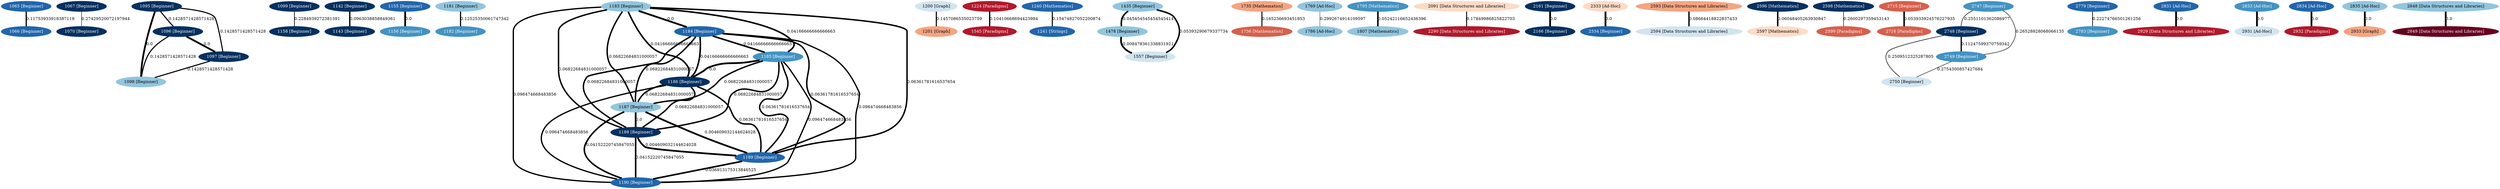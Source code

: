 graph "Co-ocurrence graph (problems_in_out)" {
	node [style=filled]
	1065 [label="1065 [Beginner]" color="#2166AC" fillcolor="#2166AC" fontcolor=white]
	1066 [label="1066 [Beginner]" color="#2166AC" fillcolor="#2166AC" fontcolor=white]
	1065 -- 1066 [label=0.11753933918387119 style="setlinewidth(4.041012)" weight=4]
	1067 [label="1067 [Beginner]" color="#053061" fillcolor="#053061" fontcolor=white]
	1070 [label="1070 [Beginner]" color="#053061" fillcolor="#053061" fontcolor=white]
	1067 -- 1070 [label=0.27429520072197944 style="setlinewidth(1.428415)" weight=1]
	1095 [label="1095 [Beginner]" color="#053061" fillcolor="#053061" fontcolor=white]
	1098 [label="1098 [Beginner]" color="#92C5DE" fillcolor="#92C5DE" fontcolor=black]
	1095 -- 1098 [label=0.0 style="setlinewidth(6.000000)" weight=6]
	1096 [label="1096 [Beginner]" color="#053061" fillcolor="#053061" fontcolor=white]
	1095 -- 1096 [label=0.1428571428571428 style="setlinewidth(3.619049)" weight=3]
	1097 [label="1097 [Beginner]" color="#053061" fillcolor="#053061" fontcolor=white]
	1095 -- 1097 [label=0.1428571428571428 style="setlinewidth(3.619049)" weight=3]
	1096 -- 1097 [label=0.0 style="setlinewidth(6.000000)" weight=6]
	1096 -- 1098 [label=0.1428571428571428 style="setlinewidth(3.619049)" weight=3]
	1097 -- 1098 [label=0.1428571428571428 style="setlinewidth(3.619049)" weight=3]
	1099 [label="1099 [Beginner]" color="#053061" fillcolor="#053061" fontcolor=white]
	1158 [label="1158 [Beginner]" color="#053061" fillcolor="#053061" fontcolor=white]
	1099 -- 1158 [label=0.2284939272381391 style="setlinewidth(2.191769)" weight=2]
	1142 [label="1142 [Beginner]" color="#053061" fillcolor="#053061" fontcolor=white]
	1143 [label="1143 [Beginner]" color="#053061" fillcolor="#053061" fontcolor=white]
	1142 -- 1143 [label=0.0963038858849361 style="setlinewidth(4.394936)" weight=4]
	1155 [label="1155 [Beginner]" color="#2166AC" fillcolor="#2166AC" fontcolor=white]
	1156 [label="1156 [Beginner]" color="#4393C3" fillcolor="#4393C3" fontcolor=white]
	1155 -- 1156 [label=0.0 style="setlinewidth(6.000000)" weight=6]
	1181 [label="1181 [Beginner]" color="#92C5DE" fillcolor="#92C5DE" fontcolor=black]
	1182 [label="1182 [Beginner]" color="#4393C3" fillcolor="#4393C3" fontcolor=white]
	1181 -- 1182 [label=0.12525350061747342 style="setlinewidth(3.912442)" weight=3]
	1183 [label="1183 [Beginner]" color="#92C5DE" fillcolor="#92C5DE" fontcolor=black]
	1184 [label="1184 [Beginner]" color="#2166AC" fillcolor="#2166AC" fontcolor=white]
	1183 -- 1184 [label=0.0 style="setlinewidth(6.000000)" weight=6]
	1185 [label="1185 [Beginner]" color="#4393C3" fillcolor="#4393C3" fontcolor=white]
	1183 -- 1185 [label=0.04166666666666663 style="setlinewidth(5.305556)" weight=5]
	1186 [label="1186 [Beginner]" color="#053061" fillcolor="#053061" fontcolor=white]
	1183 -- 1186 [label=0.04166666666666663 style="setlinewidth(5.305556)" weight=5]
	1189 [label="1189 [Beginner]" color="#2166AC" fillcolor="#2166AC" fontcolor=white]
	1183 -- 1189 [label=0.06361781616537654 style="setlinewidth(4.939703)" weight=4]
	1187 [label="1187 [Beginner]" color="#92C5DE" fillcolor="#92C5DE" fontcolor=black]
	1183 -- 1187 [label=0.06822684831000057 style="setlinewidth(4.862886)" weight=4]
	1188 [label="1188 [Beginner]" color="#053061" fillcolor="#053061" fontcolor=white]
	1183 -- 1188 [label=0.06822684831000057 style="setlinewidth(4.862886)" weight=4]
	1190 [label="1190 [Beginner]" color="#2166AC" fillcolor="#2166AC" fontcolor=white]
	1183 -- 1190 [label=0.096474668483856 style="setlinewidth(4.392090)" weight=4]
	1184 -- 1185 [label=0.04166666666666663 style="setlinewidth(5.305556)" weight=5]
	1184 -- 1186 [label=0.04166666666666663 style="setlinewidth(5.305556)" weight=5]
	1184 -- 1189 [label=0.06361781616537654 style="setlinewidth(4.939703)" weight=4]
	1184 -- 1187 [label=0.06822684831000057 style="setlinewidth(4.862886)" weight=4]
	1184 -- 1188 [label=0.06822684831000057 style="setlinewidth(4.862886)" weight=4]
	1184 -- 1190 [label=0.096474668483856 style="setlinewidth(4.392090)" weight=4]
	1185 -- 1186 [label=0.0 style="setlinewidth(6.000000)" weight=6]
	1185 -- 1189 [label=0.06361781616537654 style="setlinewidth(4.939703)" weight=4]
	1185 -- 1187 [label=0.06822684831000057 style="setlinewidth(4.862886)" weight=4]
	1185 -- 1188 [label=0.06822684831000057 style="setlinewidth(4.862886)" weight=4]
	1185 -- 1190 [label=0.096474668483856 style="setlinewidth(4.392090)" weight=4]
	1186 -- 1189 [label=0.06361781616537654 style="setlinewidth(4.939703)" weight=4]
	1186 -- 1187 [label=0.06822684831000057 style="setlinewidth(4.862886)" weight=4]
	1186 -- 1188 [label=0.06822684831000057 style="setlinewidth(4.862886)" weight=4]
	1186 -- 1190 [label=0.096474668483856 style="setlinewidth(4.392090)" weight=4]
	1187 -- 1188 [label=0.0 style="setlinewidth(6.000000)" weight=6]
	1187 -- 1189 [label=0.004609032144624028 style="setlinewidth(5.923183)" weight=5]
	1187 -- 1190 [label=0.04152220745847055 style="setlinewidth(5.307963)" weight=5]
	1188 -- 1189 [label=0.004609032144624028 style="setlinewidth(5.923183)" weight=5]
	1188 -- 1190 [label=0.04152220745847055 style="setlinewidth(5.307963)" weight=5]
	1189 -- 1190 [label=0.036913175313846525 style="setlinewidth(5.384781)" weight=5]
	1200 [label="1200 [Graph]" color="#D1E5F0" fillcolor="#D1E5F0" fontcolor=black]
	1201 [label="1201 [Graph]" color="#F4A582" fillcolor="#F4A582" fontcolor=black]
	1200 -- 1201 [label=0.1457086535023759 style="setlinewidth(3.571523)" weight=3]
	1224 [label="1224 [Paradigms]" color="#B2182B" fillcolor="#B2182B" fontcolor=white]
	1545 [label="1545 [Paradigms]" color="#B2182B" fillcolor="#B2182B" fontcolor=white]
	1224 -- 1545 [label=0.10410668694423984 style="setlinewidth(4.264889)" weight=4]
	1240 [label="1240 [Mathematics]" color="#2166AC" fillcolor="#2166AC" fontcolor=white]
	1241 [label="1241 [Strings]" color="#2166AC" fillcolor="#2166AC" fontcolor=white]
	1240 -- 1241 [label=0.15474827052200874 style="setlinewidth(3.420863)" weight=3]
	1435 [label="1435 [Beginner]" color="#92C5DE" fillcolor="#92C5DE" fontcolor=black]
	1478 [label="1478 [Beginner]" color="#92C5DE" fillcolor="#92C5DE" fontcolor=black]
	1435 -- 1478 [label=0.045454545454545414 style="setlinewidth(5.242425)" weight=5]
	1557 [label="1557 [Beginner]" color="#D1E5F0" fillcolor="#D1E5F0" fontcolor=black]
	1435 -- 1557 [label=0.05393290679337734 style="setlinewidth(5.101119)" weight=5]
	1478 -- 1557 [label=0.008478361338831921 style="setlinewidth(5.858694)" weight=5]
	1735 [label="1735 [Mathematics]" color="#F4A582" fillcolor="#F4A582" fontcolor=black]
	1736 [label="1736 [Mathematics]" color="#D6604D" fillcolor="#D6604D" fontcolor=white]
	1735 -- 1736 [label=0.165236693451853 style="setlinewidth(3.246056)" weight=3]
	1769 [label="1769 [Ad-Hoc]" color="#92C5DE" fillcolor="#92C5DE" fontcolor=black]
	1786 [label="1786 [Ad-Hoc]" color="#92C5DE" fillcolor="#92C5DE" fontcolor=black]
	1769 -- 1786 [label=0.2992674914109597 style="setlinewidth(1.012210)" weight=1]
	1795 [label="1795 [Mathematics]" color="#4393C3" fillcolor="#4393C3" fontcolor=white]
	1807 [label="1807 [Mathematics]" color="#92C5DE" fillcolor="#92C5DE" fontcolor=black]
	1795 -- 1807 [label=0.05242116652436396 style="setlinewidth(5.126314)" weight=5]
	2091 [label="2091 [Data Structures and Libraries]" color="#FDDBC7" fillcolor="#FDDBC7" fontcolor=black]
	2290 [label="2290 [Data Structures and Libraries]" color="#B2182B" fillcolor="#B2182B" fontcolor=white]
	2091 -- 2290 [label=0.17849986825822703 style="setlinewidth(3.025003)" weight=3]
	2161 [label="2161 [Beginner]" color="#053061" fillcolor="#053061" fontcolor=white]
	2166 [label="2166 [Beginner]" color="#053061" fillcolor="#053061" fontcolor=white]
	2161 -- 2166 [label=0.0 style="setlinewidth(6.000000)" weight=6]
	2333 [label="2333 [Ad-Hoc]" color="#FDDBC7" fillcolor="#FDDBC7" fontcolor=black]
	2334 [label="2334 [Beginner]" color="#2166AC" fillcolor="#2166AC" fontcolor=white]
	2333 -- 2334 [label=0.0 style="setlinewidth(6.000000)" weight=6]
	2593 [label="2593 [Data Structures and Libraries]" color="#F4A582" fillcolor="#F4A582" fontcolor=black]
	2594 [label="2594 [Data Structures and Libraries]" color="#D1E5F0" fillcolor="#D1E5F0" fontcolor=black]
	2593 -- 2594 [label=0.08664418822837433 style="setlinewidth(4.555931)" weight=4]
	2596 [label="2596 [Mathematics]" color="#053061" fillcolor="#053061" fontcolor=white]
	2597 [label="2597 [Mathematics]" color="#FDDBC7" fillcolor="#FDDBC7" fontcolor=black]
	2596 -- 2597 [label=0.06048405263930847 style="setlinewidth(4.991933)" weight=4]
	2598 [label="2598 [Mathematics]" color="#053061" fillcolor="#053061" fontcolor=white]
	2599 [label="2599 [Paradigms]" color="#D6604D" fillcolor="#D6604D" fontcolor=white]
	2598 -- 2599 [label=0.2600297359453143 style="setlinewidth(1.666173)" weight=1]
	2715 [label="2715 [Beginner]" color="#D6604D" fillcolor="#D6604D" fontcolor=white]
	2716 [label="2716 [Paradigms]" color="#D6604D" fillcolor="#D6604D" fontcolor=white]
	2715 -- 2716 [label=0.053933924576227935 style="setlinewidth(5.101102)" weight=5]
	2747 [label="2747 [Beginner]" color="#4393C3" fillcolor="#4393C3" fontcolor=white]
	2748 [label="2748 [Beginner]" color="#053061" fillcolor="#053061" fontcolor=white]
	2747 -- 2748 [label=0.2551101362086977 style="setlinewidth(1.748166)" weight=1]
	2749 [label="2749 [Beginner]" color="#4393C3" fillcolor="#4393C3" fontcolor=white]
	2747 -- 2749 [label=0.26528828068066135 style="setlinewidth(1.578530)" weight=1]
	2748 -- 2749 [label=0.11247599370759342 style="setlinewidth(4.125401)" weight=4]
	2750 [label="2750 [Beginner]" color="#D1E5F0" fillcolor="#D1E5F0" fontcolor=black]
	2748 -- 2750 [label=0.2509512325287805 style="setlinewidth(1.817481)" weight=1]
	2749 -- 2750 [label=0.2754300857427684 style="setlinewidth(1.409500)" weight=1]
	2779 [label="2779 [Beginner]" color="#2166AC" fillcolor="#2166AC" fontcolor=white]
	2783 [label="2783 [Beginner]" color="#4393C3" fillcolor="#4393C3" fontcolor=white]
	2779 -- 2783 [label=0.22274766501261256 style="setlinewidth(2.287540)" weight=2]
	2831 [label="2831 [Ad-Hoc]" color="#2166AC" fillcolor="#2166AC" fontcolor=white]
	2929 [label="2929 [Data Structures and Libraries]" color="#B2182B" fillcolor="#B2182B" fontcolor=white]
	2831 -- 2929 [label=0.0 style="setlinewidth(6.000000)" weight=6]
	2833 [label="2833 [Ad-Hoc]" color="#4393C3" fillcolor="#4393C3" fontcolor=white]
	2931 [label="2931 [Ad-Hoc]" color="#D1E5F0" fillcolor="#D1E5F0" fontcolor=black]
	2833 -- 2931 [label=0.0 style="setlinewidth(6.000000)" weight=6]
	2834 [label="2834 [Ad-Hoc]" color="#2166AC" fillcolor="#2166AC" fontcolor=white]
	2932 [label="2932 [Paradigms]" color="#B2182B" fillcolor="#B2182B" fontcolor=white]
	2834 -- 2932 [label=0.0 style="setlinewidth(6.000000)" weight=6]
	2835 [label="2835 [Ad-Hoc]" color="#92C5DE" fillcolor="#92C5DE" fontcolor=black]
	2933 [label="2933 [Graph]" color="#F4A582" fillcolor="#F4A582" fontcolor=black]
	2835 -- 2933 [label=0.0 style="setlinewidth(6.000000)" weight=6]
	2848 [label="2848 [Data Structures and Libraries]" color="#92C5DE" fillcolor="#92C5DE" fontcolor=black]
	2849 [label="2849 [Data Structures and Libraries]" color="#67001F" fillcolor="#67001F" fontcolor=white]
	2848 -- 2849 [label=0.0 style="setlinewidth(6.000000)" weight=6]
}
